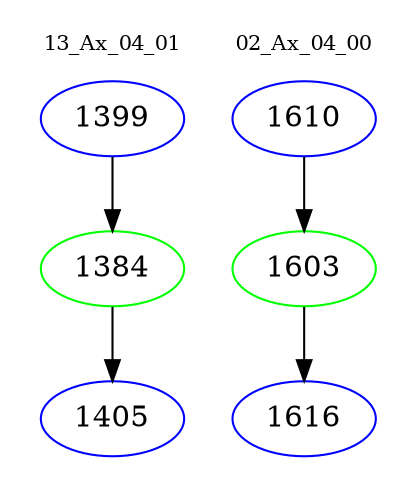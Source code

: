 digraph{
subgraph cluster_0 {
color = white
label = "13_Ax_04_01";
fontsize=10;
T0_1399 [label="1399", color="blue"]
T0_1399 -> T0_1384 [color="black"]
T0_1384 [label="1384", color="green"]
T0_1384 -> T0_1405 [color="black"]
T0_1405 [label="1405", color="blue"]
}
subgraph cluster_1 {
color = white
label = "02_Ax_04_00";
fontsize=10;
T1_1610 [label="1610", color="blue"]
T1_1610 -> T1_1603 [color="black"]
T1_1603 [label="1603", color="green"]
T1_1603 -> T1_1616 [color="black"]
T1_1616 [label="1616", color="blue"]
}
}
